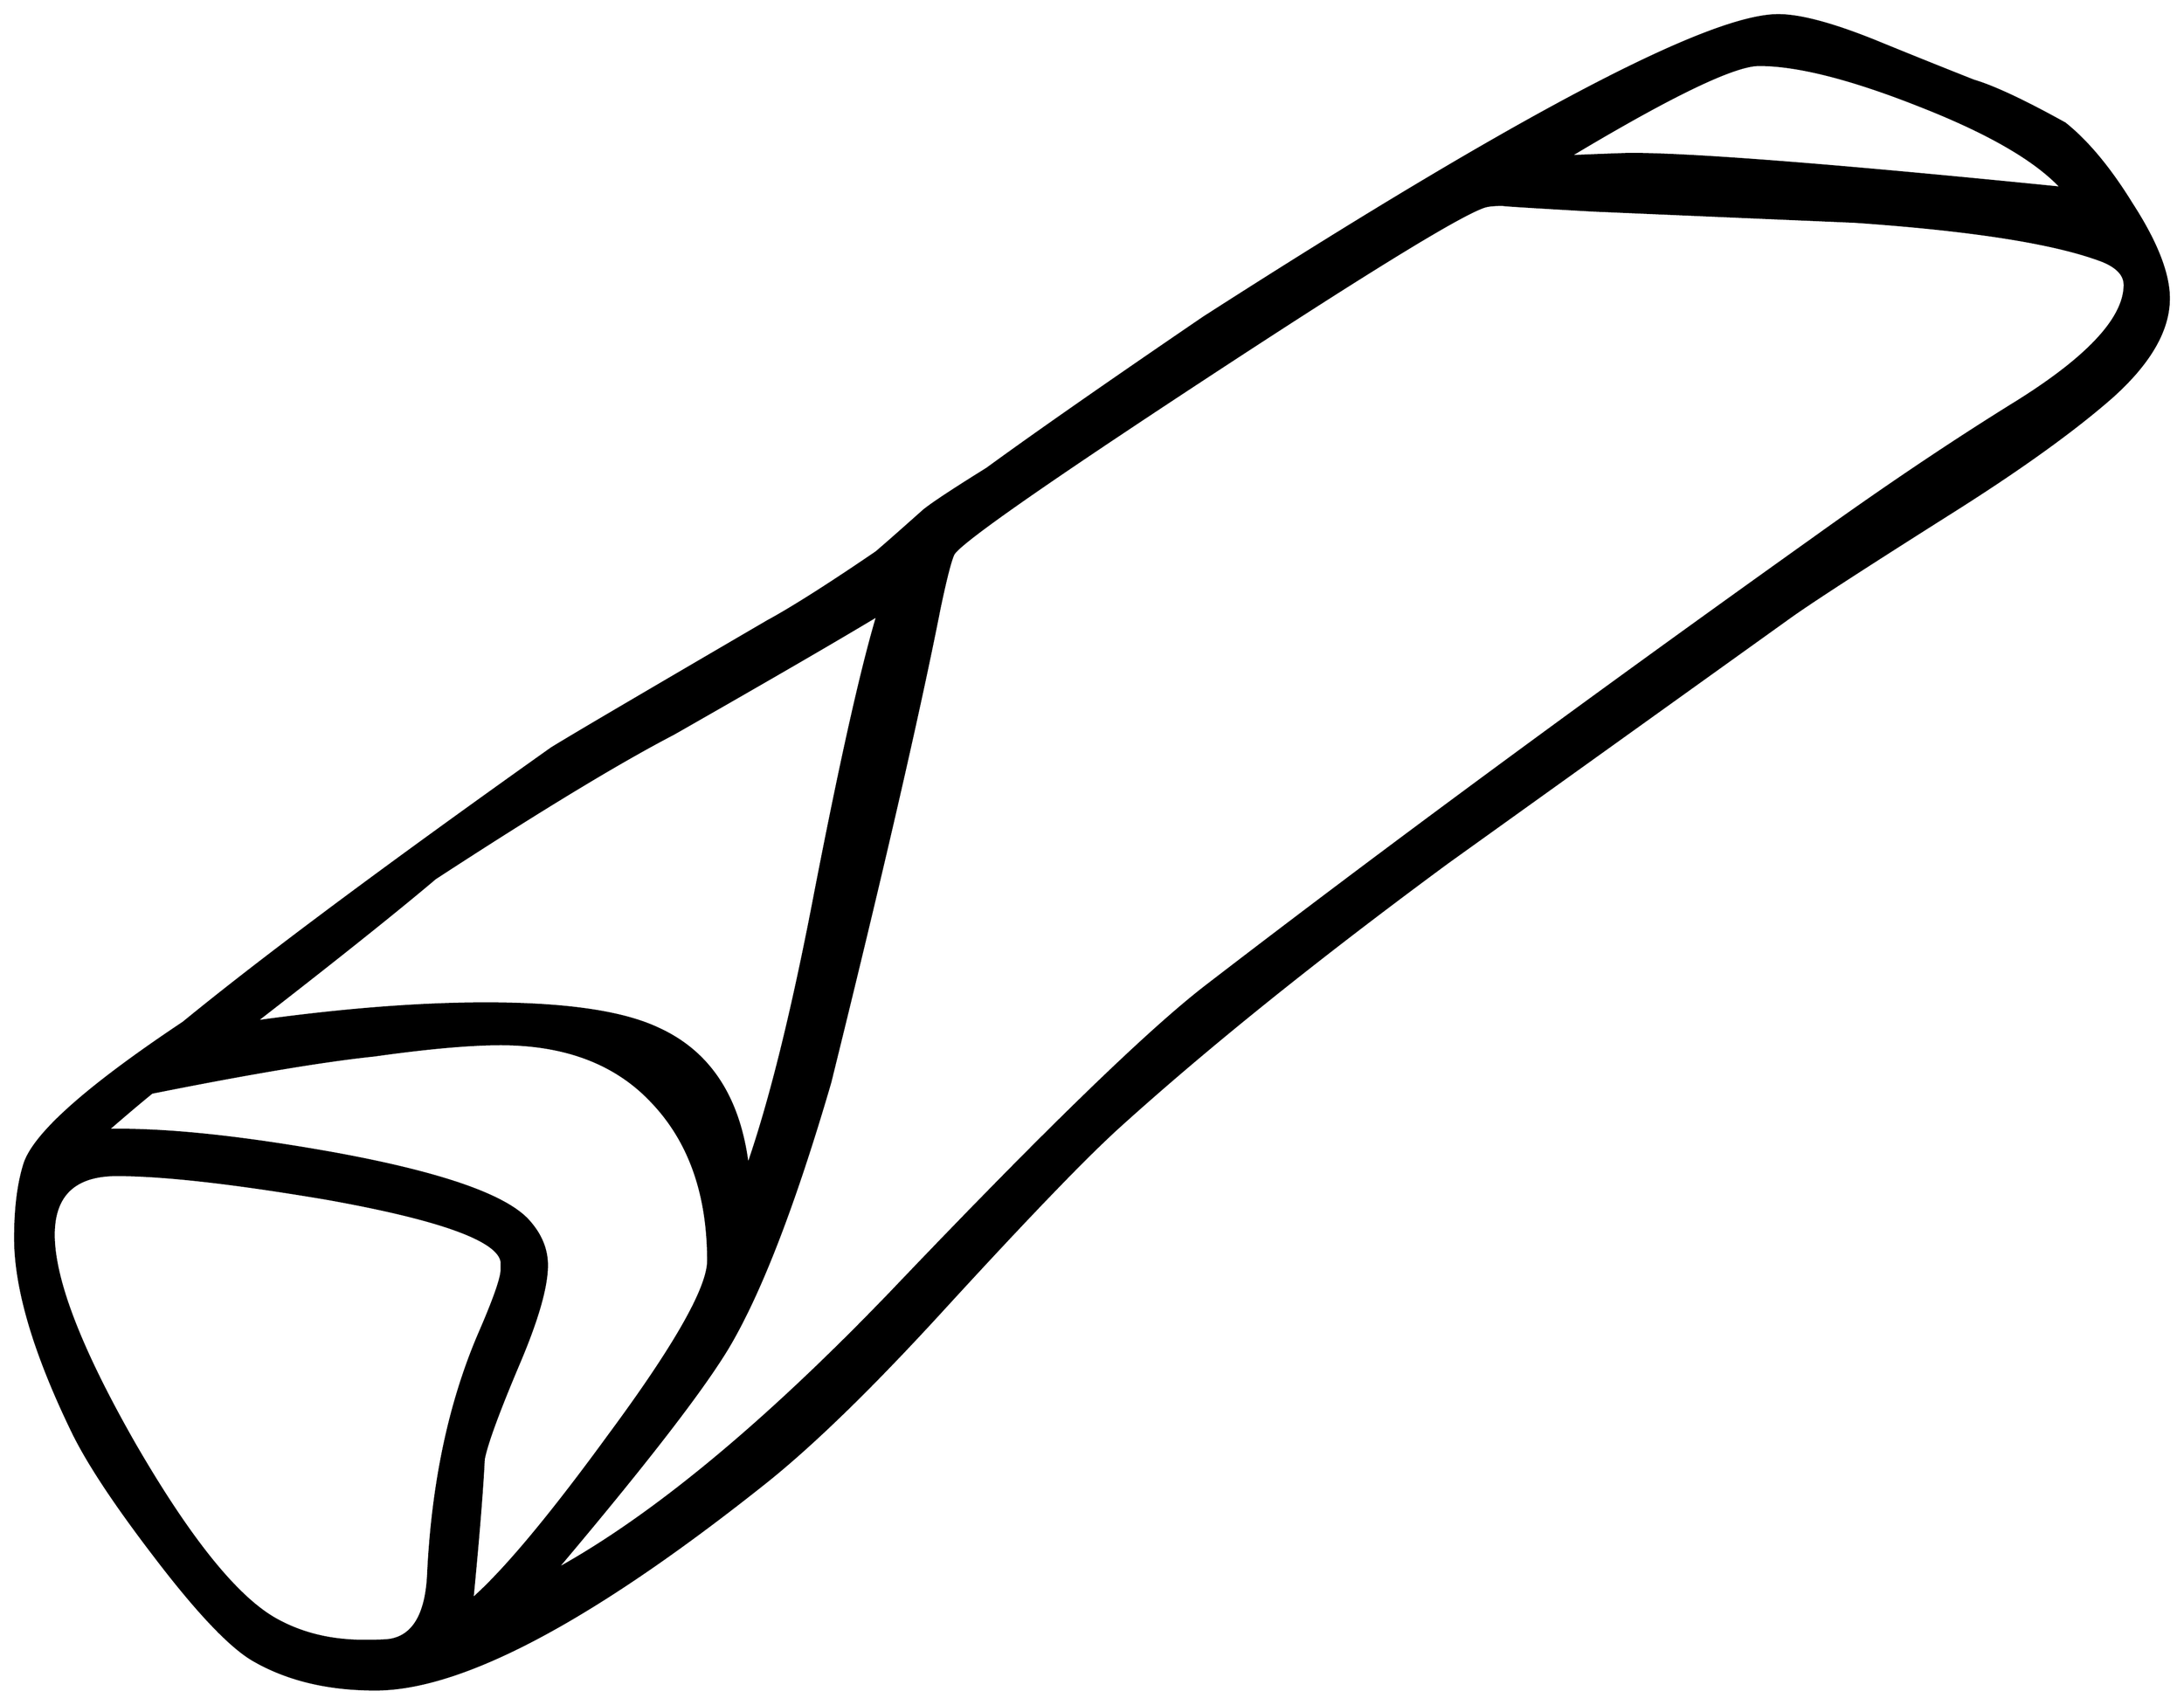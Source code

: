


\begin{tikzpicture}[y=0.80pt, x=0.80pt, yscale=-1.0, xscale=1.0, inner sep=0pt, outer sep=0pt]
\begin{scope}[shift={(100.0,1663.0)},nonzero rule]
  \path[draw=.,fill=.,line width=1.600pt] (1978.0,-1030.0) ..
    controls (1978.0,-1002.0) and (1961.333,-973.0) ..
    (1928.0,-943.0) .. controls (1894.667,-913.667) and
    (1848.0,-880.0) .. (1788.0,-842.0) .. controls
    (1710.0,-792.667) and (1661.667,-761.333) .. (1643.0,-748.0) ..
    controls (1541.667,-675.333) and (1440.333,-602.667) ..
    (1339.0,-530.0) .. controls (1222.333,-444.0) and
    (1125.0,-365.667) .. (1047.0,-295.0) .. controls
    (1017.0,-267.667) and (965.667,-214.333) .. (893.0,-135.0) ..
    controls (829.667,-65.667) and (776.667,-14.0) .. (734.0,20.0) ..
    controls (580.667,142.0) and (465.667,203.0) .. (389.0,203.0) ..
    controls (347.0,203.0) and (311.0,194.333) .. (281.0,177.0) ..
    controls (260.333,165.0) and (231.0,134.0) .. (193.0,84.0) ..
    controls (158.333,38.667) and (134.333,2.333) .. (121.0,-25.0) ..
    controls (87.0,-95.0) and (70.0,-152.333) .. (70.0,-197.0) ..
    controls (70.0,-223.0) and (72.667,-244.667) .. (78.0,-262.0) ..
    controls (86.0,-288.667) and (133.0,-330.667) .. (219.0,-388.0)
    .. controls (289.0,-445.333) and (397.667,-526.333) ..
    (545.0,-631.0) .. controls (557.667,-639.0) and (621.667,-676.667)
    .. (737.0,-744.0) .. controls (759.0,-756.0) and
    (791.0,-776.333) .. (833.0,-805.0) .. controls (842.333,-813.0)
    and (856.333,-825.333) .. (875.0,-842.0) .. controls
    (882.333,-848.0) and (901.0,-860.333) .. (931.0,-879.0) ..
    controls (973.0,-909.667) and (1037.0,-954.333) ..
    (1123.0,-1013.0) .. controls (1401.0,-1191.667) and
    (1570.667,-1281.0) .. (1632.0,-1281.0) .. controls
    (1651.333,-1281.0) and (1680.0,-1273.333) .. (1718.0,-1258.0) ..
    controls (1747.333,-1246.0) and (1776.333,-1234.333) ..
    (1805.0,-1223.0) .. controls (1823.0,-1217.667) and
    (1850.0,-1205.0) .. (1886.0,-1185.0) .. controls
    (1906.0,-1169.0) and (1925.667,-1145.333) .. (1945.0,-1114.0) ..
    controls (1967.0,-1080.0) and (1978.0,-1052.0) ..
    (1978.0,-1030.0) -- cycle(1883.0,-1128.0) .. controls
    (1860.333,-1152.667) and (1818.333,-1177.0) .. (1757.0,-1201.0) ..
    controls (1696.333,-1225.0) and (1649.0,-1237.0) ..
    (1615.0,-1237.0) .. controls (1593.0,-1237.0) and
    (1537.0,-1210.0) .. (1447.0,-1156.0) .. controls
    (1480.333,-1157.333) and (1498.333,-1158.0) .. (1501.0,-1158.0) ..
    controls (1557.0,-1158.0) and (1684.333,-1148.0) ..
    (1883.0,-1128.0) -- cycle(1939.0,-1042.0) .. controls
    (1939.0,-1050.667) and (1932.667,-1057.667) .. (1920.0,-1063.0) ..
    controls (1878.667,-1079.0) and (1805.333,-1090.667) ..
    (1700.0,-1098.0) .. controls (1622.0,-1101.333) and
    (1544.333,-1104.667) .. (1467.0,-1108.0) .. controls
    (1408.333,-1111.333) and (1382.333,-1113.0) .. (1389.0,-1113.0) ..
    controls (1382.333,-1113.0) and (1377.333,-1112.667) ..
    (1374.0,-1112.0) .. controls (1357.333,-1108.667) and
    (1275.333,-1058.667) .. (1128.0,-962.0) .. controls
    (980.667,-865.333) and (905.0,-812.333) .. (901.0,-803.0) ..
    controls (898.333,-797.0) and (894.333,-781.333) .. (889.0,-756.0)
    .. controls (870.333,-661.333) and (838.0,-521.0) ..
    (792.0,-335.0) .. controls (760.667,-227.667) and (730.667,-149.667)
    .. (702.0,-101.0) .. controls (679.333,-63.0) and (628.333,3.0)
    .. (549.0,97.0) .. controls (635.0,49.667) and (734.333,-32.667)
    .. (847.0,-150.0) .. controls (981.667,-291.333) and
    (1074.667,-381.667) .. (1126.0,-421.0) .. controls
    (1279.333,-539.0) and (1458.333,-671.0) .. (1663.0,-817.0) ..
    controls (1727.0,-863.0) and (1787.0,-903.333) ..
    (1843.0,-938.0) .. controls (1907.0,-978.0) and
    (1939.0,-1012.667) .. (1939.0,-1042.0) -- cycle(834.0,-749.0)
    .. controls (794.0,-725.0) and (733.667,-690.0) ..
    (653.0,-644.0) .. controls (604.333,-618.667) and (534.0,-576.0)
    .. (442.0,-516.0) .. controls (407.333,-486.667) and
    (354.333,-444.333) .. (283.0,-389.0) .. controls (359.667,-399.667)
    and (427.667,-405.0) .. (487.0,-405.0) .. controls
    (557.0,-405.0) and (607.667,-397.667) .. (639.0,-383.0) ..
    controls (685.0,-362.333) and (711.667,-321.667) .. (719.0,-261.0)
    .. controls (739.0,-318.333) and (759.0,-399.333) ..
    (779.0,-504.0) .. controls (801.667,-620.667) and (820.0,-702.333)
    .. (834.0,-749.0) -- cycle(684.0,-177.0) .. controls
    (684.0,-235.667) and (667.667,-282.333) .. (635.0,-317.0) ..
    controls (603.0,-351.667) and (558.0,-369.0) .. (500.0,-369.0)
    .. controls (472.667,-369.0) and (435.333,-365.667) ..
    (388.0,-359.0) .. controls (343.333,-354.333) and (277.667,-343.333)
    .. (191.0,-326.0) .. controls (180.333,-317.333) and
    (167.333,-306.333) .. (152.0,-293.0) -- (162.0,-293.0) ..
    controls (211.333,-293.0) and (275.0,-286.0) .. (353.0,-272.0)
    .. controls (447.667,-254.667) and (505.0,-234.667) ..
    (525.0,-212.0) .. controls (535.667,-200.0) and (541.0,-187.0)
    .. (541.0,-173.0) .. controls (541.0,-154.333) and
    (533.0,-126.0) .. (517.0,-88.0) .. controls (498.333,-44.0)
    and (487.667,-15.0) .. (485.0,-1.0) .. controls (483.667,26.333)
    and (480.333,67.667) .. (475.0,123.0) .. controls (503.667,97.667)
    and (544.0,49.333) .. (596.0,-22.0) .. controls (654.667,-101.333)
    and (684.0,-153.0) .. (684.0,-177.0) -- cycle(501.0,-169.0)
    .. controls (501.0,-173.0) and (501.0,-175.333) ..
    (501.0,-176.0) .. controls (498.333,-195.333) and (446.667,-214.0)
    .. (346.0,-232.0) .. controls (263.333,-246.0) and
    (201.333,-253.0) .. (160.0,-253.0) .. controls (122.667,-253.0)
    and (104.0,-235.333) .. (104.0,-200.0) .. controls
    (104.0,-160.0) and (128.0,-98.0) .. (176.0,-14.0) ..
    controls (224.667,70.0) and (266.333,121.667) .. (301.0,141.0) ..
    controls (323.667,153.667) and (349.667,160.0) .. (379.0,160.0) ..
    controls (391.667,160.0) and (399.667,159.667) .. (403.0,159.0) ..
    controls (423.667,155.0) and (434.667,135.0) .. (436.0,99.0) ..
    controls (440.0,19.0) and (455.0,-51.333) .. (481.0,-112.0) ..
    controls (494.333,-142.667) and (501.0,-161.667) .. (501.0,-169.0)
    -- cycle;
\end{scope}

\end{tikzpicture}

